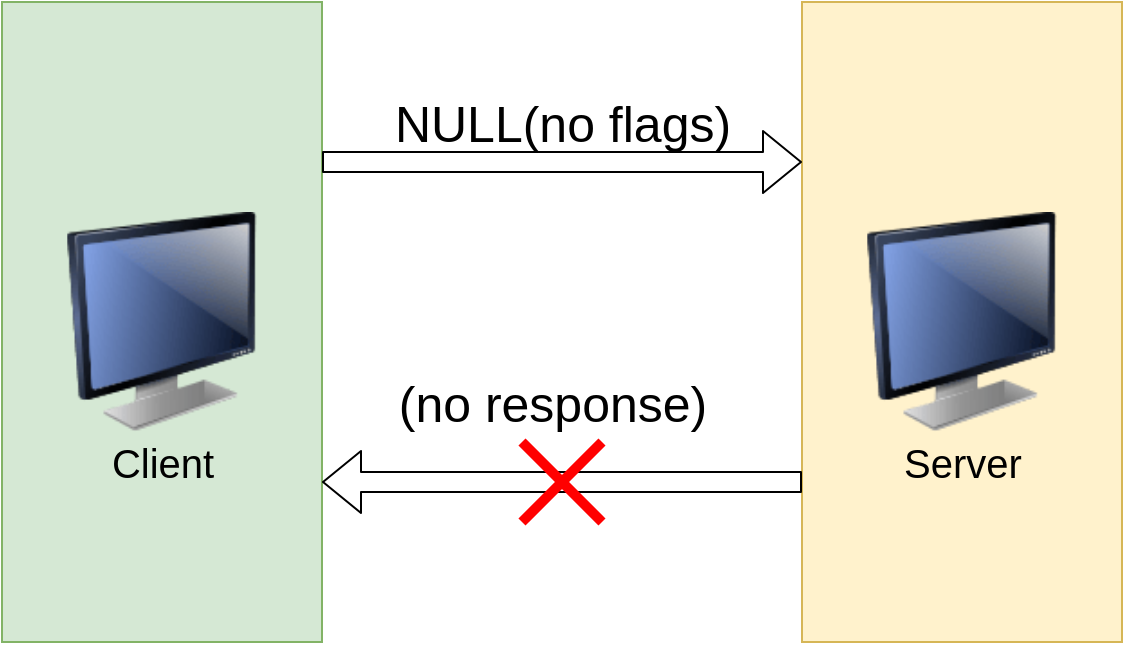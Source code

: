 <mxfile version="13.7.9" type="device"><diagram id="_kNhwMv999cxUoDx4Da3" name="Page-1"><mxGraphModel dx="1002" dy="683" grid="1" gridSize="10" guides="1" tooltips="1" connect="1" arrows="1" fold="1" page="0" pageScale="1" pageWidth="827" pageHeight="1169" math="0" shadow="0"><root><mxCell id="0"/><mxCell id="1" parent="0"/><mxCell id="6jXpU4frXlMFKdzDwznb-7" value="" style="rounded=0;whiteSpace=wrap;html=1;glass=0;shadow=0;sketch=0;fillColor=#fff2cc;strokeColor=#d6b656;" vertex="1" parent="1"><mxGeometry x="480" y="160" width="160" height="320" as="geometry"/></mxCell><mxCell id="6jXpU4frXlMFKdzDwznb-5" value="" style="rounded=0;whiteSpace=wrap;html=1;glass=0;shadow=0;sketch=0;fillColor=#d5e8d4;strokeColor=#82b366;" vertex="1" parent="1"><mxGeometry x="80" y="160" width="160" height="320" as="geometry"/></mxCell><mxCell id="6jXpU4frXlMFKdzDwznb-3" value="" style="image;html=1;image=img/lib/clip_art/computers/Monitor_128x128.png" vertex="1" parent="1"><mxGeometry x="110" y="265" width="100" height="110" as="geometry"/></mxCell><mxCell id="6jXpU4frXlMFKdzDwznb-6" value="" style="image;html=1;image=img/lib/clip_art/computers/Monitor_128x128.png" vertex="1" parent="1"><mxGeometry x="510" y="265" width="100" height="110" as="geometry"/></mxCell><mxCell id="6jXpU4frXlMFKdzDwznb-8" value="" style="shape=flexArrow;endArrow=classic;html=1;entryX=0;entryY=0.25;entryDx=0;entryDy=0;exitX=1;exitY=0.25;exitDx=0;exitDy=0;" edge="1" parent="1" source="6jXpU4frXlMFKdzDwznb-5" target="6jXpU4frXlMFKdzDwznb-7"><mxGeometry width="50" height="50" relative="1" as="geometry"><mxPoint x="260" y="260" as="sourcePoint"/><mxPoint x="460" y="240" as="targetPoint"/></mxGeometry></mxCell><mxCell id="6jXpU4frXlMFKdzDwznb-11" value="&lt;font style=&quot;font-size: 20px&quot;&gt;Client&lt;/font&gt;" style="text;html=1;align=center;verticalAlign=middle;resizable=0;points=[];autosize=1;" vertex="1" parent="1"><mxGeometry x="125" y="380" width="70" height="20" as="geometry"/></mxCell><mxCell id="6jXpU4frXlMFKdzDwznb-12" value="&lt;font style=&quot;font-size: 20px&quot;&gt;Server&lt;/font&gt;" style="text;html=1;align=center;verticalAlign=middle;resizable=0;points=[];autosize=1;" vertex="1" parent="1"><mxGeometry x="525" y="380" width="70" height="20" as="geometry"/></mxCell><mxCell id="6jXpU4frXlMFKdzDwznb-13" value="&lt;font style=&quot;font-size: 25px&quot;&gt;NULL(no flags)&lt;/font&gt;" style="text;html=1;align=center;verticalAlign=middle;resizable=0;points=[];autosize=1;" vertex="1" parent="1"><mxGeometry x="270" y="210" width="180" height="20" as="geometry"/></mxCell><mxCell id="6jXpU4frXlMFKdzDwznb-17" value="&lt;font style=&quot;font-size: 25px&quot;&gt;(no response)&lt;/font&gt;" style="text;html=1;align=center;verticalAlign=middle;resizable=0;points=[];autosize=1;" vertex="1" parent="1"><mxGeometry x="270" y="350" width="170" height="20" as="geometry"/></mxCell><mxCell id="6jXpU4frXlMFKdzDwznb-26" value="" style="shape=flexArrow;endArrow=classic;html=1;entryX=1;entryY=0.75;entryDx=0;entryDy=0;exitX=0;exitY=0.75;exitDx=0;exitDy=0;" edge="1" parent="1"><mxGeometry width="50" height="50" relative="1" as="geometry"><mxPoint x="480" y="400" as="sourcePoint"/><mxPoint x="240" y="400" as="targetPoint"/></mxGeometry></mxCell><mxCell id="6jXpU4frXlMFKdzDwznb-27" value="" style="endArrow=none;html=1;strokeColor=#FF0000;strokeWidth=5;" edge="1" parent="1"><mxGeometry width="50" height="50" relative="1" as="geometry"><mxPoint x="340" y="420" as="sourcePoint"/><mxPoint x="380" y="380" as="targetPoint"/></mxGeometry></mxCell><mxCell id="6jXpU4frXlMFKdzDwznb-28" value="" style="endArrow=none;html=1;strokeColor=#FF0000;strokeWidth=5;" edge="1" parent="1"><mxGeometry width="50" height="50" relative="1" as="geometry"><mxPoint x="340" y="380" as="sourcePoint"/><mxPoint x="380" y="420" as="targetPoint"/></mxGeometry></mxCell></root></mxGraphModel></diagram></mxfile>